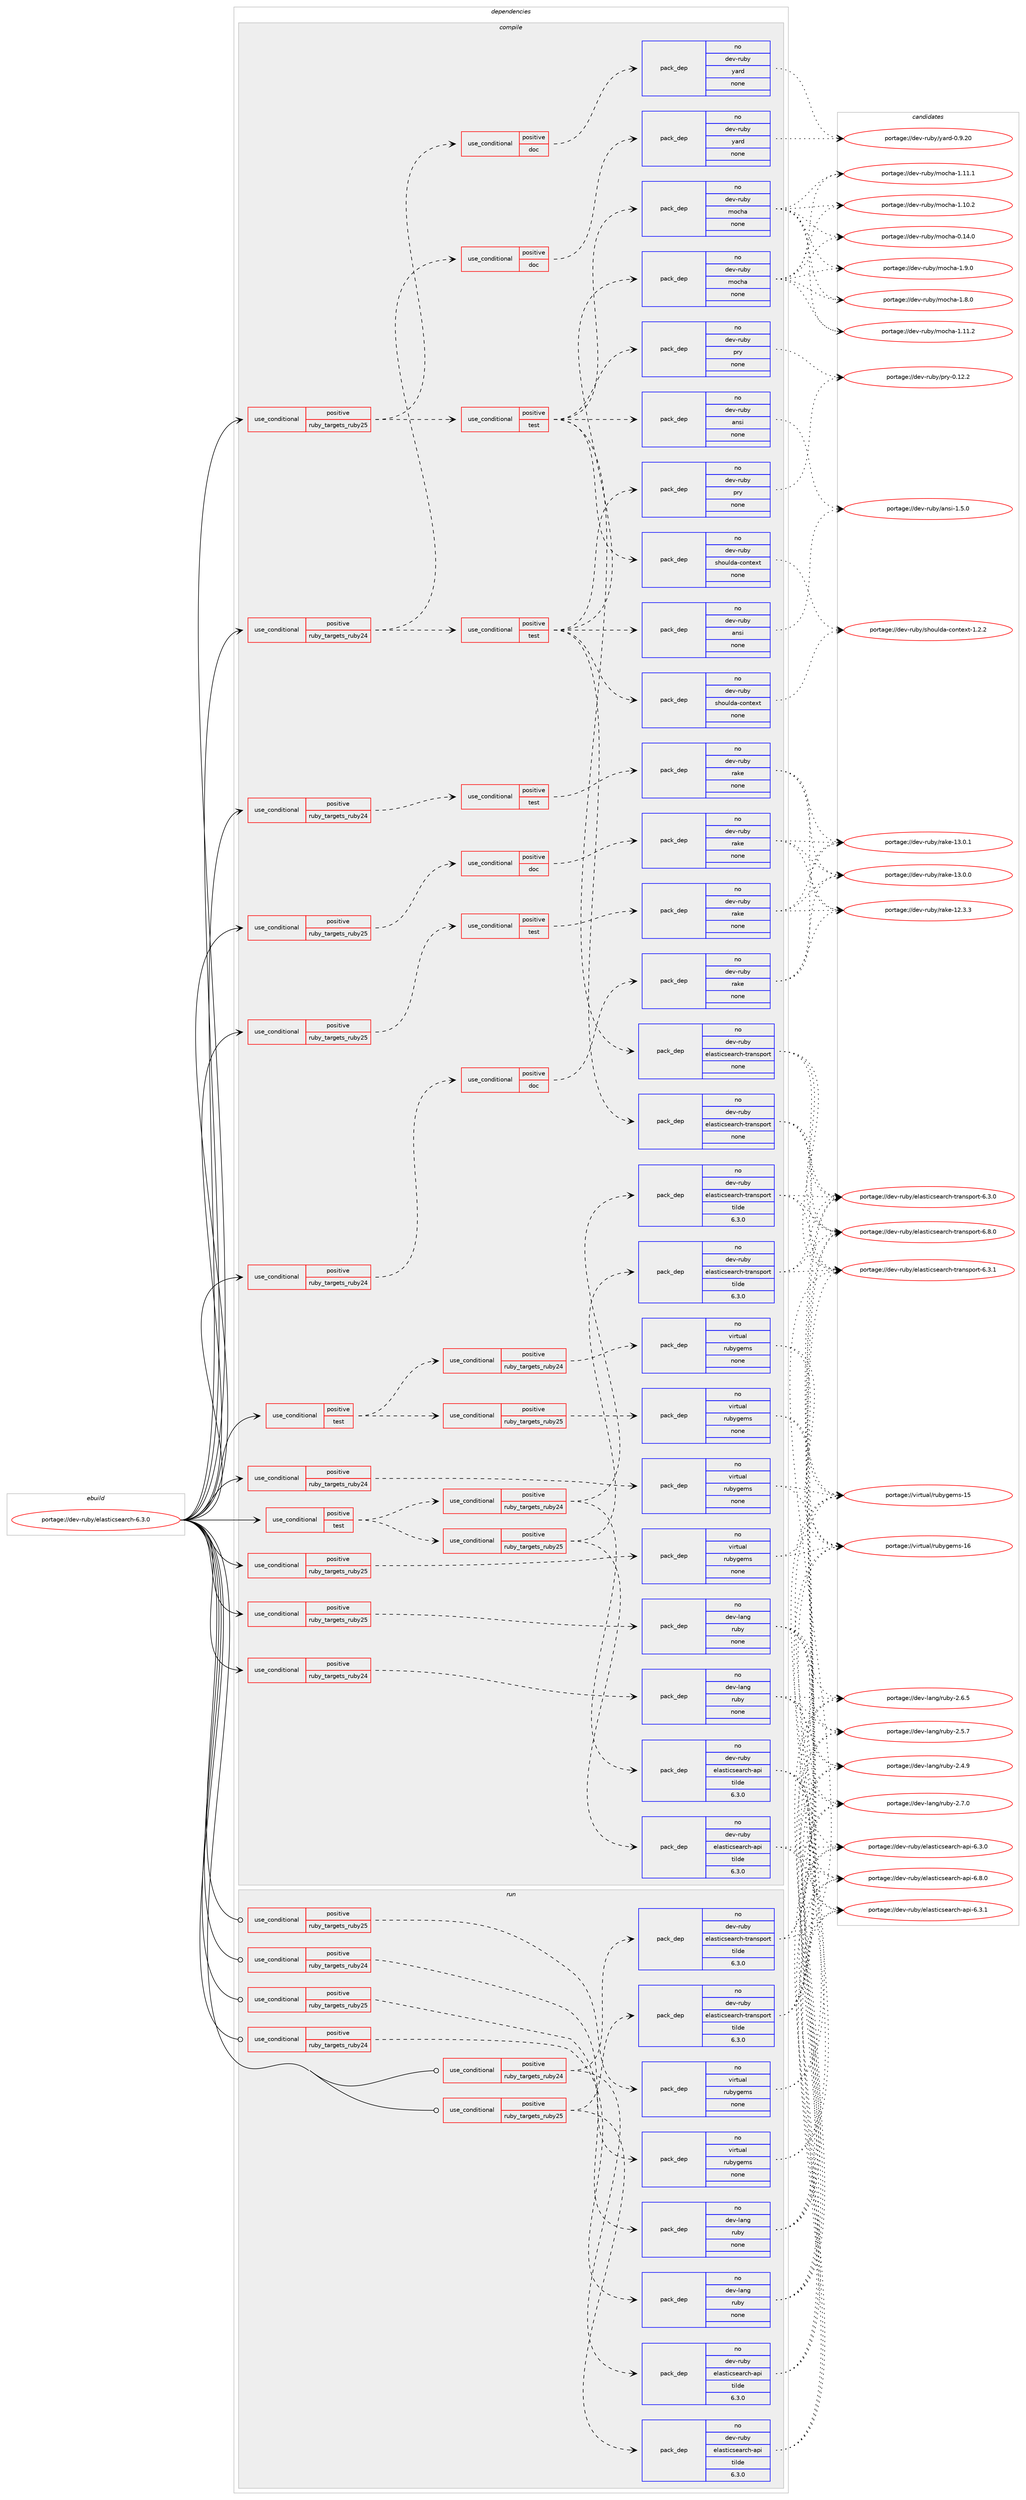 digraph prolog {

# *************
# Graph options
# *************

newrank=true;
concentrate=true;
compound=true;
graph [rankdir=LR,fontname=Helvetica,fontsize=10,ranksep=1.5];#, ranksep=2.5, nodesep=0.2];
edge  [arrowhead=vee];
node  [fontname=Helvetica,fontsize=10];

# **********
# The ebuild
# **********

subgraph cluster_leftcol {
color=gray;
rank=same;
label=<<i>ebuild</i>>;
id [label="portage://dev-ruby/elasticsearch-6.3.0", color=red, width=4, href="../dev-ruby/elasticsearch-6.3.0.svg"];
}

# ****************
# The dependencies
# ****************

subgraph cluster_midcol {
color=gray;
label=<<i>dependencies</i>>;
subgraph cluster_compile {
fillcolor="#eeeeee";
style=filled;
label=<<i>compile</i>>;
subgraph cond88772 {
dependency359010 [label=<<TABLE BORDER="0" CELLBORDER="1" CELLSPACING="0" CELLPADDING="4"><TR><TD ROWSPAN="3" CELLPADDING="10">use_conditional</TD></TR><TR><TD>positive</TD></TR><TR><TD>ruby_targets_ruby24</TD></TR></TABLE>>, shape=none, color=red];
subgraph cond88773 {
dependency359011 [label=<<TABLE BORDER="0" CELLBORDER="1" CELLSPACING="0" CELLPADDING="4"><TR><TD ROWSPAN="3" CELLPADDING="10">use_conditional</TD></TR><TR><TD>positive</TD></TR><TR><TD>doc</TD></TR></TABLE>>, shape=none, color=red];
subgraph pack265424 {
dependency359012 [label=<<TABLE BORDER="0" CELLBORDER="1" CELLSPACING="0" CELLPADDING="4" WIDTH="220"><TR><TD ROWSPAN="6" CELLPADDING="30">pack_dep</TD></TR><TR><TD WIDTH="110">no</TD></TR><TR><TD>dev-ruby</TD></TR><TR><TD>rake</TD></TR><TR><TD>none</TD></TR><TR><TD></TD></TR></TABLE>>, shape=none, color=blue];
}
dependency359011:e -> dependency359012:w [weight=20,style="dashed",arrowhead="vee"];
}
dependency359010:e -> dependency359011:w [weight=20,style="dashed",arrowhead="vee"];
}
id:e -> dependency359010:w [weight=20,style="solid",arrowhead="vee"];
subgraph cond88774 {
dependency359013 [label=<<TABLE BORDER="0" CELLBORDER="1" CELLSPACING="0" CELLPADDING="4"><TR><TD ROWSPAN="3" CELLPADDING="10">use_conditional</TD></TR><TR><TD>positive</TD></TR><TR><TD>ruby_targets_ruby24</TD></TR></TABLE>>, shape=none, color=red];
subgraph cond88775 {
dependency359014 [label=<<TABLE BORDER="0" CELLBORDER="1" CELLSPACING="0" CELLPADDING="4"><TR><TD ROWSPAN="3" CELLPADDING="10">use_conditional</TD></TR><TR><TD>positive</TD></TR><TR><TD>doc</TD></TR></TABLE>>, shape=none, color=red];
subgraph pack265425 {
dependency359015 [label=<<TABLE BORDER="0" CELLBORDER="1" CELLSPACING="0" CELLPADDING="4" WIDTH="220"><TR><TD ROWSPAN="6" CELLPADDING="30">pack_dep</TD></TR><TR><TD WIDTH="110">no</TD></TR><TR><TD>dev-ruby</TD></TR><TR><TD>yard</TD></TR><TR><TD>none</TD></TR><TR><TD></TD></TR></TABLE>>, shape=none, color=blue];
}
dependency359014:e -> dependency359015:w [weight=20,style="dashed",arrowhead="vee"];
}
dependency359013:e -> dependency359014:w [weight=20,style="dashed",arrowhead="vee"];
subgraph cond88776 {
dependency359016 [label=<<TABLE BORDER="0" CELLBORDER="1" CELLSPACING="0" CELLPADDING="4"><TR><TD ROWSPAN="3" CELLPADDING="10">use_conditional</TD></TR><TR><TD>positive</TD></TR><TR><TD>test</TD></TR></TABLE>>, shape=none, color=red];
subgraph pack265426 {
dependency359017 [label=<<TABLE BORDER="0" CELLBORDER="1" CELLSPACING="0" CELLPADDING="4" WIDTH="220"><TR><TD ROWSPAN="6" CELLPADDING="30">pack_dep</TD></TR><TR><TD WIDTH="110">no</TD></TR><TR><TD>dev-ruby</TD></TR><TR><TD>ansi</TD></TR><TR><TD>none</TD></TR><TR><TD></TD></TR></TABLE>>, shape=none, color=blue];
}
dependency359016:e -> dependency359017:w [weight=20,style="dashed",arrowhead="vee"];
subgraph pack265427 {
dependency359018 [label=<<TABLE BORDER="0" CELLBORDER="1" CELLSPACING="0" CELLPADDING="4" WIDTH="220"><TR><TD ROWSPAN="6" CELLPADDING="30">pack_dep</TD></TR><TR><TD WIDTH="110">no</TD></TR><TR><TD>dev-ruby</TD></TR><TR><TD>elasticsearch-transport</TD></TR><TR><TD>none</TD></TR><TR><TD></TD></TR></TABLE>>, shape=none, color=blue];
}
dependency359016:e -> dependency359018:w [weight=20,style="dashed",arrowhead="vee"];
subgraph pack265428 {
dependency359019 [label=<<TABLE BORDER="0" CELLBORDER="1" CELLSPACING="0" CELLPADDING="4" WIDTH="220"><TR><TD ROWSPAN="6" CELLPADDING="30">pack_dep</TD></TR><TR><TD WIDTH="110">no</TD></TR><TR><TD>dev-ruby</TD></TR><TR><TD>mocha</TD></TR><TR><TD>none</TD></TR><TR><TD></TD></TR></TABLE>>, shape=none, color=blue];
}
dependency359016:e -> dependency359019:w [weight=20,style="dashed",arrowhead="vee"];
subgraph pack265429 {
dependency359020 [label=<<TABLE BORDER="0" CELLBORDER="1" CELLSPACING="0" CELLPADDING="4" WIDTH="220"><TR><TD ROWSPAN="6" CELLPADDING="30">pack_dep</TD></TR><TR><TD WIDTH="110">no</TD></TR><TR><TD>dev-ruby</TD></TR><TR><TD>pry</TD></TR><TR><TD>none</TD></TR><TR><TD></TD></TR></TABLE>>, shape=none, color=blue];
}
dependency359016:e -> dependency359020:w [weight=20,style="dashed",arrowhead="vee"];
subgraph pack265430 {
dependency359021 [label=<<TABLE BORDER="0" CELLBORDER="1" CELLSPACING="0" CELLPADDING="4" WIDTH="220"><TR><TD ROWSPAN="6" CELLPADDING="30">pack_dep</TD></TR><TR><TD WIDTH="110">no</TD></TR><TR><TD>dev-ruby</TD></TR><TR><TD>shoulda-context</TD></TR><TR><TD>none</TD></TR><TR><TD></TD></TR></TABLE>>, shape=none, color=blue];
}
dependency359016:e -> dependency359021:w [weight=20,style="dashed",arrowhead="vee"];
}
dependency359013:e -> dependency359016:w [weight=20,style="dashed",arrowhead="vee"];
}
id:e -> dependency359013:w [weight=20,style="solid",arrowhead="vee"];
subgraph cond88777 {
dependency359022 [label=<<TABLE BORDER="0" CELLBORDER="1" CELLSPACING="0" CELLPADDING="4"><TR><TD ROWSPAN="3" CELLPADDING="10">use_conditional</TD></TR><TR><TD>positive</TD></TR><TR><TD>ruby_targets_ruby24</TD></TR></TABLE>>, shape=none, color=red];
subgraph cond88778 {
dependency359023 [label=<<TABLE BORDER="0" CELLBORDER="1" CELLSPACING="0" CELLPADDING="4"><TR><TD ROWSPAN="3" CELLPADDING="10">use_conditional</TD></TR><TR><TD>positive</TD></TR><TR><TD>test</TD></TR></TABLE>>, shape=none, color=red];
subgraph pack265431 {
dependency359024 [label=<<TABLE BORDER="0" CELLBORDER="1" CELLSPACING="0" CELLPADDING="4" WIDTH="220"><TR><TD ROWSPAN="6" CELLPADDING="30">pack_dep</TD></TR><TR><TD WIDTH="110">no</TD></TR><TR><TD>dev-ruby</TD></TR><TR><TD>rake</TD></TR><TR><TD>none</TD></TR><TR><TD></TD></TR></TABLE>>, shape=none, color=blue];
}
dependency359023:e -> dependency359024:w [weight=20,style="dashed",arrowhead="vee"];
}
dependency359022:e -> dependency359023:w [weight=20,style="dashed",arrowhead="vee"];
}
id:e -> dependency359022:w [weight=20,style="solid",arrowhead="vee"];
subgraph cond88779 {
dependency359025 [label=<<TABLE BORDER="0" CELLBORDER="1" CELLSPACING="0" CELLPADDING="4"><TR><TD ROWSPAN="3" CELLPADDING="10">use_conditional</TD></TR><TR><TD>positive</TD></TR><TR><TD>ruby_targets_ruby24</TD></TR></TABLE>>, shape=none, color=red];
subgraph pack265432 {
dependency359026 [label=<<TABLE BORDER="0" CELLBORDER="1" CELLSPACING="0" CELLPADDING="4" WIDTH="220"><TR><TD ROWSPAN="6" CELLPADDING="30">pack_dep</TD></TR><TR><TD WIDTH="110">no</TD></TR><TR><TD>dev-lang</TD></TR><TR><TD>ruby</TD></TR><TR><TD>none</TD></TR><TR><TD></TD></TR></TABLE>>, shape=none, color=blue];
}
dependency359025:e -> dependency359026:w [weight=20,style="dashed",arrowhead="vee"];
}
id:e -> dependency359025:w [weight=20,style="solid",arrowhead="vee"];
subgraph cond88780 {
dependency359027 [label=<<TABLE BORDER="0" CELLBORDER="1" CELLSPACING="0" CELLPADDING="4"><TR><TD ROWSPAN="3" CELLPADDING="10">use_conditional</TD></TR><TR><TD>positive</TD></TR><TR><TD>ruby_targets_ruby24</TD></TR></TABLE>>, shape=none, color=red];
subgraph pack265433 {
dependency359028 [label=<<TABLE BORDER="0" CELLBORDER="1" CELLSPACING="0" CELLPADDING="4" WIDTH="220"><TR><TD ROWSPAN="6" CELLPADDING="30">pack_dep</TD></TR><TR><TD WIDTH="110">no</TD></TR><TR><TD>virtual</TD></TR><TR><TD>rubygems</TD></TR><TR><TD>none</TD></TR><TR><TD></TD></TR></TABLE>>, shape=none, color=blue];
}
dependency359027:e -> dependency359028:w [weight=20,style="dashed",arrowhead="vee"];
}
id:e -> dependency359027:w [weight=20,style="solid",arrowhead="vee"];
subgraph cond88781 {
dependency359029 [label=<<TABLE BORDER="0" CELLBORDER="1" CELLSPACING="0" CELLPADDING="4"><TR><TD ROWSPAN="3" CELLPADDING="10">use_conditional</TD></TR><TR><TD>positive</TD></TR><TR><TD>ruby_targets_ruby25</TD></TR></TABLE>>, shape=none, color=red];
subgraph cond88782 {
dependency359030 [label=<<TABLE BORDER="0" CELLBORDER="1" CELLSPACING="0" CELLPADDING="4"><TR><TD ROWSPAN="3" CELLPADDING="10">use_conditional</TD></TR><TR><TD>positive</TD></TR><TR><TD>doc</TD></TR></TABLE>>, shape=none, color=red];
subgraph pack265434 {
dependency359031 [label=<<TABLE BORDER="0" CELLBORDER="1" CELLSPACING="0" CELLPADDING="4" WIDTH="220"><TR><TD ROWSPAN="6" CELLPADDING="30">pack_dep</TD></TR><TR><TD WIDTH="110">no</TD></TR><TR><TD>dev-ruby</TD></TR><TR><TD>rake</TD></TR><TR><TD>none</TD></TR><TR><TD></TD></TR></TABLE>>, shape=none, color=blue];
}
dependency359030:e -> dependency359031:w [weight=20,style="dashed",arrowhead="vee"];
}
dependency359029:e -> dependency359030:w [weight=20,style="dashed",arrowhead="vee"];
}
id:e -> dependency359029:w [weight=20,style="solid",arrowhead="vee"];
subgraph cond88783 {
dependency359032 [label=<<TABLE BORDER="0" CELLBORDER="1" CELLSPACING="0" CELLPADDING="4"><TR><TD ROWSPAN="3" CELLPADDING="10">use_conditional</TD></TR><TR><TD>positive</TD></TR><TR><TD>ruby_targets_ruby25</TD></TR></TABLE>>, shape=none, color=red];
subgraph cond88784 {
dependency359033 [label=<<TABLE BORDER="0" CELLBORDER="1" CELLSPACING="0" CELLPADDING="4"><TR><TD ROWSPAN="3" CELLPADDING="10">use_conditional</TD></TR><TR><TD>positive</TD></TR><TR><TD>doc</TD></TR></TABLE>>, shape=none, color=red];
subgraph pack265435 {
dependency359034 [label=<<TABLE BORDER="0" CELLBORDER="1" CELLSPACING="0" CELLPADDING="4" WIDTH="220"><TR><TD ROWSPAN="6" CELLPADDING="30">pack_dep</TD></TR><TR><TD WIDTH="110">no</TD></TR><TR><TD>dev-ruby</TD></TR><TR><TD>yard</TD></TR><TR><TD>none</TD></TR><TR><TD></TD></TR></TABLE>>, shape=none, color=blue];
}
dependency359033:e -> dependency359034:w [weight=20,style="dashed",arrowhead="vee"];
}
dependency359032:e -> dependency359033:w [weight=20,style="dashed",arrowhead="vee"];
subgraph cond88785 {
dependency359035 [label=<<TABLE BORDER="0" CELLBORDER="1" CELLSPACING="0" CELLPADDING="4"><TR><TD ROWSPAN="3" CELLPADDING="10">use_conditional</TD></TR><TR><TD>positive</TD></TR><TR><TD>test</TD></TR></TABLE>>, shape=none, color=red];
subgraph pack265436 {
dependency359036 [label=<<TABLE BORDER="0" CELLBORDER="1" CELLSPACING="0" CELLPADDING="4" WIDTH="220"><TR><TD ROWSPAN="6" CELLPADDING="30">pack_dep</TD></TR><TR><TD WIDTH="110">no</TD></TR><TR><TD>dev-ruby</TD></TR><TR><TD>ansi</TD></TR><TR><TD>none</TD></TR><TR><TD></TD></TR></TABLE>>, shape=none, color=blue];
}
dependency359035:e -> dependency359036:w [weight=20,style="dashed",arrowhead="vee"];
subgraph pack265437 {
dependency359037 [label=<<TABLE BORDER="0" CELLBORDER="1" CELLSPACING="0" CELLPADDING="4" WIDTH="220"><TR><TD ROWSPAN="6" CELLPADDING="30">pack_dep</TD></TR><TR><TD WIDTH="110">no</TD></TR><TR><TD>dev-ruby</TD></TR><TR><TD>elasticsearch-transport</TD></TR><TR><TD>none</TD></TR><TR><TD></TD></TR></TABLE>>, shape=none, color=blue];
}
dependency359035:e -> dependency359037:w [weight=20,style="dashed",arrowhead="vee"];
subgraph pack265438 {
dependency359038 [label=<<TABLE BORDER="0" CELLBORDER="1" CELLSPACING="0" CELLPADDING="4" WIDTH="220"><TR><TD ROWSPAN="6" CELLPADDING="30">pack_dep</TD></TR><TR><TD WIDTH="110">no</TD></TR><TR><TD>dev-ruby</TD></TR><TR><TD>mocha</TD></TR><TR><TD>none</TD></TR><TR><TD></TD></TR></TABLE>>, shape=none, color=blue];
}
dependency359035:e -> dependency359038:w [weight=20,style="dashed",arrowhead="vee"];
subgraph pack265439 {
dependency359039 [label=<<TABLE BORDER="0" CELLBORDER="1" CELLSPACING="0" CELLPADDING="4" WIDTH="220"><TR><TD ROWSPAN="6" CELLPADDING="30">pack_dep</TD></TR><TR><TD WIDTH="110">no</TD></TR><TR><TD>dev-ruby</TD></TR><TR><TD>pry</TD></TR><TR><TD>none</TD></TR><TR><TD></TD></TR></TABLE>>, shape=none, color=blue];
}
dependency359035:e -> dependency359039:w [weight=20,style="dashed",arrowhead="vee"];
subgraph pack265440 {
dependency359040 [label=<<TABLE BORDER="0" CELLBORDER="1" CELLSPACING="0" CELLPADDING="4" WIDTH="220"><TR><TD ROWSPAN="6" CELLPADDING="30">pack_dep</TD></TR><TR><TD WIDTH="110">no</TD></TR><TR><TD>dev-ruby</TD></TR><TR><TD>shoulda-context</TD></TR><TR><TD>none</TD></TR><TR><TD></TD></TR></TABLE>>, shape=none, color=blue];
}
dependency359035:e -> dependency359040:w [weight=20,style="dashed",arrowhead="vee"];
}
dependency359032:e -> dependency359035:w [weight=20,style="dashed",arrowhead="vee"];
}
id:e -> dependency359032:w [weight=20,style="solid",arrowhead="vee"];
subgraph cond88786 {
dependency359041 [label=<<TABLE BORDER="0" CELLBORDER="1" CELLSPACING="0" CELLPADDING="4"><TR><TD ROWSPAN="3" CELLPADDING="10">use_conditional</TD></TR><TR><TD>positive</TD></TR><TR><TD>ruby_targets_ruby25</TD></TR></TABLE>>, shape=none, color=red];
subgraph cond88787 {
dependency359042 [label=<<TABLE BORDER="0" CELLBORDER="1" CELLSPACING="0" CELLPADDING="4"><TR><TD ROWSPAN="3" CELLPADDING="10">use_conditional</TD></TR><TR><TD>positive</TD></TR><TR><TD>test</TD></TR></TABLE>>, shape=none, color=red];
subgraph pack265441 {
dependency359043 [label=<<TABLE BORDER="0" CELLBORDER="1" CELLSPACING="0" CELLPADDING="4" WIDTH="220"><TR><TD ROWSPAN="6" CELLPADDING="30">pack_dep</TD></TR><TR><TD WIDTH="110">no</TD></TR><TR><TD>dev-ruby</TD></TR><TR><TD>rake</TD></TR><TR><TD>none</TD></TR><TR><TD></TD></TR></TABLE>>, shape=none, color=blue];
}
dependency359042:e -> dependency359043:w [weight=20,style="dashed",arrowhead="vee"];
}
dependency359041:e -> dependency359042:w [weight=20,style="dashed",arrowhead="vee"];
}
id:e -> dependency359041:w [weight=20,style="solid",arrowhead="vee"];
subgraph cond88788 {
dependency359044 [label=<<TABLE BORDER="0" CELLBORDER="1" CELLSPACING="0" CELLPADDING="4"><TR><TD ROWSPAN="3" CELLPADDING="10">use_conditional</TD></TR><TR><TD>positive</TD></TR><TR><TD>ruby_targets_ruby25</TD></TR></TABLE>>, shape=none, color=red];
subgraph pack265442 {
dependency359045 [label=<<TABLE BORDER="0" CELLBORDER="1" CELLSPACING="0" CELLPADDING="4" WIDTH="220"><TR><TD ROWSPAN="6" CELLPADDING="30">pack_dep</TD></TR><TR><TD WIDTH="110">no</TD></TR><TR><TD>dev-lang</TD></TR><TR><TD>ruby</TD></TR><TR><TD>none</TD></TR><TR><TD></TD></TR></TABLE>>, shape=none, color=blue];
}
dependency359044:e -> dependency359045:w [weight=20,style="dashed",arrowhead="vee"];
}
id:e -> dependency359044:w [weight=20,style="solid",arrowhead="vee"];
subgraph cond88789 {
dependency359046 [label=<<TABLE BORDER="0" CELLBORDER="1" CELLSPACING="0" CELLPADDING="4"><TR><TD ROWSPAN="3" CELLPADDING="10">use_conditional</TD></TR><TR><TD>positive</TD></TR><TR><TD>ruby_targets_ruby25</TD></TR></TABLE>>, shape=none, color=red];
subgraph pack265443 {
dependency359047 [label=<<TABLE BORDER="0" CELLBORDER="1" CELLSPACING="0" CELLPADDING="4" WIDTH="220"><TR><TD ROWSPAN="6" CELLPADDING="30">pack_dep</TD></TR><TR><TD WIDTH="110">no</TD></TR><TR><TD>virtual</TD></TR><TR><TD>rubygems</TD></TR><TR><TD>none</TD></TR><TR><TD></TD></TR></TABLE>>, shape=none, color=blue];
}
dependency359046:e -> dependency359047:w [weight=20,style="dashed",arrowhead="vee"];
}
id:e -> dependency359046:w [weight=20,style="solid",arrowhead="vee"];
subgraph cond88790 {
dependency359048 [label=<<TABLE BORDER="0" CELLBORDER="1" CELLSPACING="0" CELLPADDING="4"><TR><TD ROWSPAN="3" CELLPADDING="10">use_conditional</TD></TR><TR><TD>positive</TD></TR><TR><TD>test</TD></TR></TABLE>>, shape=none, color=red];
subgraph cond88791 {
dependency359049 [label=<<TABLE BORDER="0" CELLBORDER="1" CELLSPACING="0" CELLPADDING="4"><TR><TD ROWSPAN="3" CELLPADDING="10">use_conditional</TD></TR><TR><TD>positive</TD></TR><TR><TD>ruby_targets_ruby24</TD></TR></TABLE>>, shape=none, color=red];
subgraph pack265444 {
dependency359050 [label=<<TABLE BORDER="0" CELLBORDER="1" CELLSPACING="0" CELLPADDING="4" WIDTH="220"><TR><TD ROWSPAN="6" CELLPADDING="30">pack_dep</TD></TR><TR><TD WIDTH="110">no</TD></TR><TR><TD>dev-ruby</TD></TR><TR><TD>elasticsearch-api</TD></TR><TR><TD>tilde</TD></TR><TR><TD>6.3.0</TD></TR></TABLE>>, shape=none, color=blue];
}
dependency359049:e -> dependency359050:w [weight=20,style="dashed",arrowhead="vee"];
subgraph pack265445 {
dependency359051 [label=<<TABLE BORDER="0" CELLBORDER="1" CELLSPACING="0" CELLPADDING="4" WIDTH="220"><TR><TD ROWSPAN="6" CELLPADDING="30">pack_dep</TD></TR><TR><TD WIDTH="110">no</TD></TR><TR><TD>dev-ruby</TD></TR><TR><TD>elasticsearch-transport</TD></TR><TR><TD>tilde</TD></TR><TR><TD>6.3.0</TD></TR></TABLE>>, shape=none, color=blue];
}
dependency359049:e -> dependency359051:w [weight=20,style="dashed",arrowhead="vee"];
}
dependency359048:e -> dependency359049:w [weight=20,style="dashed",arrowhead="vee"];
subgraph cond88792 {
dependency359052 [label=<<TABLE BORDER="0" CELLBORDER="1" CELLSPACING="0" CELLPADDING="4"><TR><TD ROWSPAN="3" CELLPADDING="10">use_conditional</TD></TR><TR><TD>positive</TD></TR><TR><TD>ruby_targets_ruby25</TD></TR></TABLE>>, shape=none, color=red];
subgraph pack265446 {
dependency359053 [label=<<TABLE BORDER="0" CELLBORDER="1" CELLSPACING="0" CELLPADDING="4" WIDTH="220"><TR><TD ROWSPAN="6" CELLPADDING="30">pack_dep</TD></TR><TR><TD WIDTH="110">no</TD></TR><TR><TD>dev-ruby</TD></TR><TR><TD>elasticsearch-api</TD></TR><TR><TD>tilde</TD></TR><TR><TD>6.3.0</TD></TR></TABLE>>, shape=none, color=blue];
}
dependency359052:e -> dependency359053:w [weight=20,style="dashed",arrowhead="vee"];
subgraph pack265447 {
dependency359054 [label=<<TABLE BORDER="0" CELLBORDER="1" CELLSPACING="0" CELLPADDING="4" WIDTH="220"><TR><TD ROWSPAN="6" CELLPADDING="30">pack_dep</TD></TR><TR><TD WIDTH="110">no</TD></TR><TR><TD>dev-ruby</TD></TR><TR><TD>elasticsearch-transport</TD></TR><TR><TD>tilde</TD></TR><TR><TD>6.3.0</TD></TR></TABLE>>, shape=none, color=blue];
}
dependency359052:e -> dependency359054:w [weight=20,style="dashed",arrowhead="vee"];
}
dependency359048:e -> dependency359052:w [weight=20,style="dashed",arrowhead="vee"];
}
id:e -> dependency359048:w [weight=20,style="solid",arrowhead="vee"];
subgraph cond88793 {
dependency359055 [label=<<TABLE BORDER="0" CELLBORDER="1" CELLSPACING="0" CELLPADDING="4"><TR><TD ROWSPAN="3" CELLPADDING="10">use_conditional</TD></TR><TR><TD>positive</TD></TR><TR><TD>test</TD></TR></TABLE>>, shape=none, color=red];
subgraph cond88794 {
dependency359056 [label=<<TABLE BORDER="0" CELLBORDER="1" CELLSPACING="0" CELLPADDING="4"><TR><TD ROWSPAN="3" CELLPADDING="10">use_conditional</TD></TR><TR><TD>positive</TD></TR><TR><TD>ruby_targets_ruby24</TD></TR></TABLE>>, shape=none, color=red];
subgraph pack265448 {
dependency359057 [label=<<TABLE BORDER="0" CELLBORDER="1" CELLSPACING="0" CELLPADDING="4" WIDTH="220"><TR><TD ROWSPAN="6" CELLPADDING="30">pack_dep</TD></TR><TR><TD WIDTH="110">no</TD></TR><TR><TD>virtual</TD></TR><TR><TD>rubygems</TD></TR><TR><TD>none</TD></TR><TR><TD></TD></TR></TABLE>>, shape=none, color=blue];
}
dependency359056:e -> dependency359057:w [weight=20,style="dashed",arrowhead="vee"];
}
dependency359055:e -> dependency359056:w [weight=20,style="dashed",arrowhead="vee"];
subgraph cond88795 {
dependency359058 [label=<<TABLE BORDER="0" CELLBORDER="1" CELLSPACING="0" CELLPADDING="4"><TR><TD ROWSPAN="3" CELLPADDING="10">use_conditional</TD></TR><TR><TD>positive</TD></TR><TR><TD>ruby_targets_ruby25</TD></TR></TABLE>>, shape=none, color=red];
subgraph pack265449 {
dependency359059 [label=<<TABLE BORDER="0" CELLBORDER="1" CELLSPACING="0" CELLPADDING="4" WIDTH="220"><TR><TD ROWSPAN="6" CELLPADDING="30">pack_dep</TD></TR><TR><TD WIDTH="110">no</TD></TR><TR><TD>virtual</TD></TR><TR><TD>rubygems</TD></TR><TR><TD>none</TD></TR><TR><TD></TD></TR></TABLE>>, shape=none, color=blue];
}
dependency359058:e -> dependency359059:w [weight=20,style="dashed",arrowhead="vee"];
}
dependency359055:e -> dependency359058:w [weight=20,style="dashed",arrowhead="vee"];
}
id:e -> dependency359055:w [weight=20,style="solid",arrowhead="vee"];
}
subgraph cluster_compileandrun {
fillcolor="#eeeeee";
style=filled;
label=<<i>compile and run</i>>;
}
subgraph cluster_run {
fillcolor="#eeeeee";
style=filled;
label=<<i>run</i>>;
subgraph cond88796 {
dependency359060 [label=<<TABLE BORDER="0" CELLBORDER="1" CELLSPACING="0" CELLPADDING="4"><TR><TD ROWSPAN="3" CELLPADDING="10">use_conditional</TD></TR><TR><TD>positive</TD></TR><TR><TD>ruby_targets_ruby24</TD></TR></TABLE>>, shape=none, color=red];
subgraph pack265450 {
dependency359061 [label=<<TABLE BORDER="0" CELLBORDER="1" CELLSPACING="0" CELLPADDING="4" WIDTH="220"><TR><TD ROWSPAN="6" CELLPADDING="30">pack_dep</TD></TR><TR><TD WIDTH="110">no</TD></TR><TR><TD>dev-lang</TD></TR><TR><TD>ruby</TD></TR><TR><TD>none</TD></TR><TR><TD></TD></TR></TABLE>>, shape=none, color=blue];
}
dependency359060:e -> dependency359061:w [weight=20,style="dashed",arrowhead="vee"];
}
id:e -> dependency359060:w [weight=20,style="solid",arrowhead="odot"];
subgraph cond88797 {
dependency359062 [label=<<TABLE BORDER="0" CELLBORDER="1" CELLSPACING="0" CELLPADDING="4"><TR><TD ROWSPAN="3" CELLPADDING="10">use_conditional</TD></TR><TR><TD>positive</TD></TR><TR><TD>ruby_targets_ruby24</TD></TR></TABLE>>, shape=none, color=red];
subgraph pack265451 {
dependency359063 [label=<<TABLE BORDER="0" CELLBORDER="1" CELLSPACING="0" CELLPADDING="4" WIDTH="220"><TR><TD ROWSPAN="6" CELLPADDING="30">pack_dep</TD></TR><TR><TD WIDTH="110">no</TD></TR><TR><TD>dev-ruby</TD></TR><TR><TD>elasticsearch-api</TD></TR><TR><TD>tilde</TD></TR><TR><TD>6.3.0</TD></TR></TABLE>>, shape=none, color=blue];
}
dependency359062:e -> dependency359063:w [weight=20,style="dashed",arrowhead="vee"];
subgraph pack265452 {
dependency359064 [label=<<TABLE BORDER="0" CELLBORDER="1" CELLSPACING="0" CELLPADDING="4" WIDTH="220"><TR><TD ROWSPAN="6" CELLPADDING="30">pack_dep</TD></TR><TR><TD WIDTH="110">no</TD></TR><TR><TD>dev-ruby</TD></TR><TR><TD>elasticsearch-transport</TD></TR><TR><TD>tilde</TD></TR><TR><TD>6.3.0</TD></TR></TABLE>>, shape=none, color=blue];
}
dependency359062:e -> dependency359064:w [weight=20,style="dashed",arrowhead="vee"];
}
id:e -> dependency359062:w [weight=20,style="solid",arrowhead="odot"];
subgraph cond88798 {
dependency359065 [label=<<TABLE BORDER="0" CELLBORDER="1" CELLSPACING="0" CELLPADDING="4"><TR><TD ROWSPAN="3" CELLPADDING="10">use_conditional</TD></TR><TR><TD>positive</TD></TR><TR><TD>ruby_targets_ruby24</TD></TR></TABLE>>, shape=none, color=red];
subgraph pack265453 {
dependency359066 [label=<<TABLE BORDER="0" CELLBORDER="1" CELLSPACING="0" CELLPADDING="4" WIDTH="220"><TR><TD ROWSPAN="6" CELLPADDING="30">pack_dep</TD></TR><TR><TD WIDTH="110">no</TD></TR><TR><TD>virtual</TD></TR><TR><TD>rubygems</TD></TR><TR><TD>none</TD></TR><TR><TD></TD></TR></TABLE>>, shape=none, color=blue];
}
dependency359065:e -> dependency359066:w [weight=20,style="dashed",arrowhead="vee"];
}
id:e -> dependency359065:w [weight=20,style="solid",arrowhead="odot"];
subgraph cond88799 {
dependency359067 [label=<<TABLE BORDER="0" CELLBORDER="1" CELLSPACING="0" CELLPADDING="4"><TR><TD ROWSPAN="3" CELLPADDING="10">use_conditional</TD></TR><TR><TD>positive</TD></TR><TR><TD>ruby_targets_ruby25</TD></TR></TABLE>>, shape=none, color=red];
subgraph pack265454 {
dependency359068 [label=<<TABLE BORDER="0" CELLBORDER="1" CELLSPACING="0" CELLPADDING="4" WIDTH="220"><TR><TD ROWSPAN="6" CELLPADDING="30">pack_dep</TD></TR><TR><TD WIDTH="110">no</TD></TR><TR><TD>dev-lang</TD></TR><TR><TD>ruby</TD></TR><TR><TD>none</TD></TR><TR><TD></TD></TR></TABLE>>, shape=none, color=blue];
}
dependency359067:e -> dependency359068:w [weight=20,style="dashed",arrowhead="vee"];
}
id:e -> dependency359067:w [weight=20,style="solid",arrowhead="odot"];
subgraph cond88800 {
dependency359069 [label=<<TABLE BORDER="0" CELLBORDER="1" CELLSPACING="0" CELLPADDING="4"><TR><TD ROWSPAN="3" CELLPADDING="10">use_conditional</TD></TR><TR><TD>positive</TD></TR><TR><TD>ruby_targets_ruby25</TD></TR></TABLE>>, shape=none, color=red];
subgraph pack265455 {
dependency359070 [label=<<TABLE BORDER="0" CELLBORDER="1" CELLSPACING="0" CELLPADDING="4" WIDTH="220"><TR><TD ROWSPAN="6" CELLPADDING="30">pack_dep</TD></TR><TR><TD WIDTH="110">no</TD></TR><TR><TD>dev-ruby</TD></TR><TR><TD>elasticsearch-api</TD></TR><TR><TD>tilde</TD></TR><TR><TD>6.3.0</TD></TR></TABLE>>, shape=none, color=blue];
}
dependency359069:e -> dependency359070:w [weight=20,style="dashed",arrowhead="vee"];
subgraph pack265456 {
dependency359071 [label=<<TABLE BORDER="0" CELLBORDER="1" CELLSPACING="0" CELLPADDING="4" WIDTH="220"><TR><TD ROWSPAN="6" CELLPADDING="30">pack_dep</TD></TR><TR><TD WIDTH="110">no</TD></TR><TR><TD>dev-ruby</TD></TR><TR><TD>elasticsearch-transport</TD></TR><TR><TD>tilde</TD></TR><TR><TD>6.3.0</TD></TR></TABLE>>, shape=none, color=blue];
}
dependency359069:e -> dependency359071:w [weight=20,style="dashed",arrowhead="vee"];
}
id:e -> dependency359069:w [weight=20,style="solid",arrowhead="odot"];
subgraph cond88801 {
dependency359072 [label=<<TABLE BORDER="0" CELLBORDER="1" CELLSPACING="0" CELLPADDING="4"><TR><TD ROWSPAN="3" CELLPADDING="10">use_conditional</TD></TR><TR><TD>positive</TD></TR><TR><TD>ruby_targets_ruby25</TD></TR></TABLE>>, shape=none, color=red];
subgraph pack265457 {
dependency359073 [label=<<TABLE BORDER="0" CELLBORDER="1" CELLSPACING="0" CELLPADDING="4" WIDTH="220"><TR><TD ROWSPAN="6" CELLPADDING="30">pack_dep</TD></TR><TR><TD WIDTH="110">no</TD></TR><TR><TD>virtual</TD></TR><TR><TD>rubygems</TD></TR><TR><TD>none</TD></TR><TR><TD></TD></TR></TABLE>>, shape=none, color=blue];
}
dependency359072:e -> dependency359073:w [weight=20,style="dashed",arrowhead="vee"];
}
id:e -> dependency359072:w [weight=20,style="solid",arrowhead="odot"];
}
}

# **************
# The candidates
# **************

subgraph cluster_choices {
rank=same;
color=gray;
label=<<i>candidates</i>>;

subgraph choice265424 {
color=black;
nodesep=1;
choice1001011184511411798121471149710710145495146484649 [label="portage://dev-ruby/rake-13.0.1", color=red, width=4,href="../dev-ruby/rake-13.0.1.svg"];
choice1001011184511411798121471149710710145495146484648 [label="portage://dev-ruby/rake-13.0.0", color=red, width=4,href="../dev-ruby/rake-13.0.0.svg"];
choice1001011184511411798121471149710710145495046514651 [label="portage://dev-ruby/rake-12.3.3", color=red, width=4,href="../dev-ruby/rake-12.3.3.svg"];
dependency359012:e -> choice1001011184511411798121471149710710145495146484649:w [style=dotted,weight="100"];
dependency359012:e -> choice1001011184511411798121471149710710145495146484648:w [style=dotted,weight="100"];
dependency359012:e -> choice1001011184511411798121471149710710145495046514651:w [style=dotted,weight="100"];
}
subgraph choice265425 {
color=black;
nodesep=1;
choice1001011184511411798121471219711410045484657465048 [label="portage://dev-ruby/yard-0.9.20", color=red, width=4,href="../dev-ruby/yard-0.9.20.svg"];
dependency359015:e -> choice1001011184511411798121471219711410045484657465048:w [style=dotted,weight="100"];
}
subgraph choice265426 {
color=black;
nodesep=1;
choice10010111845114117981214797110115105454946534648 [label="portage://dev-ruby/ansi-1.5.0", color=red, width=4,href="../dev-ruby/ansi-1.5.0.svg"];
dependency359017:e -> choice10010111845114117981214797110115105454946534648:w [style=dotted,weight="100"];
}
subgraph choice265427 {
color=black;
nodesep=1;
choice100101118451141179812147101108971151161059911510197114991044511611497110115112111114116455446564648 [label="portage://dev-ruby/elasticsearch-transport-6.8.0", color=red, width=4,href="../dev-ruby/elasticsearch-transport-6.8.0.svg"];
choice100101118451141179812147101108971151161059911510197114991044511611497110115112111114116455446514649 [label="portage://dev-ruby/elasticsearch-transport-6.3.1", color=red, width=4,href="../dev-ruby/elasticsearch-transport-6.3.1.svg"];
choice100101118451141179812147101108971151161059911510197114991044511611497110115112111114116455446514648 [label="portage://dev-ruby/elasticsearch-transport-6.3.0", color=red, width=4,href="../dev-ruby/elasticsearch-transport-6.3.0.svg"];
dependency359018:e -> choice100101118451141179812147101108971151161059911510197114991044511611497110115112111114116455446564648:w [style=dotted,weight="100"];
dependency359018:e -> choice100101118451141179812147101108971151161059911510197114991044511611497110115112111114116455446514649:w [style=dotted,weight="100"];
dependency359018:e -> choice100101118451141179812147101108971151161059911510197114991044511611497110115112111114116455446514648:w [style=dotted,weight="100"];
}
subgraph choice265428 {
color=black;
nodesep=1;
choice1001011184511411798121471091119910497454946574648 [label="portage://dev-ruby/mocha-1.9.0", color=red, width=4,href="../dev-ruby/mocha-1.9.0.svg"];
choice1001011184511411798121471091119910497454946564648 [label="portage://dev-ruby/mocha-1.8.0", color=red, width=4,href="../dev-ruby/mocha-1.8.0.svg"];
choice100101118451141179812147109111991049745494649494650 [label="portage://dev-ruby/mocha-1.11.2", color=red, width=4,href="../dev-ruby/mocha-1.11.2.svg"];
choice100101118451141179812147109111991049745494649494649 [label="portage://dev-ruby/mocha-1.11.1", color=red, width=4,href="../dev-ruby/mocha-1.11.1.svg"];
choice100101118451141179812147109111991049745494649484650 [label="portage://dev-ruby/mocha-1.10.2", color=red, width=4,href="../dev-ruby/mocha-1.10.2.svg"];
choice100101118451141179812147109111991049745484649524648 [label="portage://dev-ruby/mocha-0.14.0", color=red, width=4,href="../dev-ruby/mocha-0.14.0.svg"];
dependency359019:e -> choice1001011184511411798121471091119910497454946574648:w [style=dotted,weight="100"];
dependency359019:e -> choice1001011184511411798121471091119910497454946564648:w [style=dotted,weight="100"];
dependency359019:e -> choice100101118451141179812147109111991049745494649494650:w [style=dotted,weight="100"];
dependency359019:e -> choice100101118451141179812147109111991049745494649494649:w [style=dotted,weight="100"];
dependency359019:e -> choice100101118451141179812147109111991049745494649484650:w [style=dotted,weight="100"];
dependency359019:e -> choice100101118451141179812147109111991049745484649524648:w [style=dotted,weight="100"];
}
subgraph choice265429 {
color=black;
nodesep=1;
choice10010111845114117981214711211412145484649504650 [label="portage://dev-ruby/pry-0.12.2", color=red, width=4,href="../dev-ruby/pry-0.12.2.svg"];
dependency359020:e -> choice10010111845114117981214711211412145484649504650:w [style=dotted,weight="100"];
}
subgraph choice265430 {
color=black;
nodesep=1;
choice100101118451141179812147115104111117108100974599111110116101120116454946504650 [label="portage://dev-ruby/shoulda-context-1.2.2", color=red, width=4,href="../dev-ruby/shoulda-context-1.2.2.svg"];
dependency359021:e -> choice100101118451141179812147115104111117108100974599111110116101120116454946504650:w [style=dotted,weight="100"];
}
subgraph choice265431 {
color=black;
nodesep=1;
choice1001011184511411798121471149710710145495146484649 [label="portage://dev-ruby/rake-13.0.1", color=red, width=4,href="../dev-ruby/rake-13.0.1.svg"];
choice1001011184511411798121471149710710145495146484648 [label="portage://dev-ruby/rake-13.0.0", color=red, width=4,href="../dev-ruby/rake-13.0.0.svg"];
choice1001011184511411798121471149710710145495046514651 [label="portage://dev-ruby/rake-12.3.3", color=red, width=4,href="../dev-ruby/rake-12.3.3.svg"];
dependency359024:e -> choice1001011184511411798121471149710710145495146484649:w [style=dotted,weight="100"];
dependency359024:e -> choice1001011184511411798121471149710710145495146484648:w [style=dotted,weight="100"];
dependency359024:e -> choice1001011184511411798121471149710710145495046514651:w [style=dotted,weight="100"];
}
subgraph choice265432 {
color=black;
nodesep=1;
choice10010111845108971101034711411798121455046554648 [label="portage://dev-lang/ruby-2.7.0", color=red, width=4,href="../dev-lang/ruby-2.7.0.svg"];
choice10010111845108971101034711411798121455046544653 [label="portage://dev-lang/ruby-2.6.5", color=red, width=4,href="../dev-lang/ruby-2.6.5.svg"];
choice10010111845108971101034711411798121455046534655 [label="portage://dev-lang/ruby-2.5.7", color=red, width=4,href="../dev-lang/ruby-2.5.7.svg"];
choice10010111845108971101034711411798121455046524657 [label="portage://dev-lang/ruby-2.4.9", color=red, width=4,href="../dev-lang/ruby-2.4.9.svg"];
dependency359026:e -> choice10010111845108971101034711411798121455046554648:w [style=dotted,weight="100"];
dependency359026:e -> choice10010111845108971101034711411798121455046544653:w [style=dotted,weight="100"];
dependency359026:e -> choice10010111845108971101034711411798121455046534655:w [style=dotted,weight="100"];
dependency359026:e -> choice10010111845108971101034711411798121455046524657:w [style=dotted,weight="100"];
}
subgraph choice265433 {
color=black;
nodesep=1;
choice118105114116117971084711411798121103101109115454954 [label="portage://virtual/rubygems-16", color=red, width=4,href="../virtual/rubygems-16.svg"];
choice118105114116117971084711411798121103101109115454953 [label="portage://virtual/rubygems-15", color=red, width=4,href="../virtual/rubygems-15.svg"];
dependency359028:e -> choice118105114116117971084711411798121103101109115454954:w [style=dotted,weight="100"];
dependency359028:e -> choice118105114116117971084711411798121103101109115454953:w [style=dotted,weight="100"];
}
subgraph choice265434 {
color=black;
nodesep=1;
choice1001011184511411798121471149710710145495146484649 [label="portage://dev-ruby/rake-13.0.1", color=red, width=4,href="../dev-ruby/rake-13.0.1.svg"];
choice1001011184511411798121471149710710145495146484648 [label="portage://dev-ruby/rake-13.0.0", color=red, width=4,href="../dev-ruby/rake-13.0.0.svg"];
choice1001011184511411798121471149710710145495046514651 [label="portage://dev-ruby/rake-12.3.3", color=red, width=4,href="../dev-ruby/rake-12.3.3.svg"];
dependency359031:e -> choice1001011184511411798121471149710710145495146484649:w [style=dotted,weight="100"];
dependency359031:e -> choice1001011184511411798121471149710710145495146484648:w [style=dotted,weight="100"];
dependency359031:e -> choice1001011184511411798121471149710710145495046514651:w [style=dotted,weight="100"];
}
subgraph choice265435 {
color=black;
nodesep=1;
choice1001011184511411798121471219711410045484657465048 [label="portage://dev-ruby/yard-0.9.20", color=red, width=4,href="../dev-ruby/yard-0.9.20.svg"];
dependency359034:e -> choice1001011184511411798121471219711410045484657465048:w [style=dotted,weight="100"];
}
subgraph choice265436 {
color=black;
nodesep=1;
choice10010111845114117981214797110115105454946534648 [label="portage://dev-ruby/ansi-1.5.0", color=red, width=4,href="../dev-ruby/ansi-1.5.0.svg"];
dependency359036:e -> choice10010111845114117981214797110115105454946534648:w [style=dotted,weight="100"];
}
subgraph choice265437 {
color=black;
nodesep=1;
choice100101118451141179812147101108971151161059911510197114991044511611497110115112111114116455446564648 [label="portage://dev-ruby/elasticsearch-transport-6.8.0", color=red, width=4,href="../dev-ruby/elasticsearch-transport-6.8.0.svg"];
choice100101118451141179812147101108971151161059911510197114991044511611497110115112111114116455446514649 [label="portage://dev-ruby/elasticsearch-transport-6.3.1", color=red, width=4,href="../dev-ruby/elasticsearch-transport-6.3.1.svg"];
choice100101118451141179812147101108971151161059911510197114991044511611497110115112111114116455446514648 [label="portage://dev-ruby/elasticsearch-transport-6.3.0", color=red, width=4,href="../dev-ruby/elasticsearch-transport-6.3.0.svg"];
dependency359037:e -> choice100101118451141179812147101108971151161059911510197114991044511611497110115112111114116455446564648:w [style=dotted,weight="100"];
dependency359037:e -> choice100101118451141179812147101108971151161059911510197114991044511611497110115112111114116455446514649:w [style=dotted,weight="100"];
dependency359037:e -> choice100101118451141179812147101108971151161059911510197114991044511611497110115112111114116455446514648:w [style=dotted,weight="100"];
}
subgraph choice265438 {
color=black;
nodesep=1;
choice1001011184511411798121471091119910497454946574648 [label="portage://dev-ruby/mocha-1.9.0", color=red, width=4,href="../dev-ruby/mocha-1.9.0.svg"];
choice1001011184511411798121471091119910497454946564648 [label="portage://dev-ruby/mocha-1.8.0", color=red, width=4,href="../dev-ruby/mocha-1.8.0.svg"];
choice100101118451141179812147109111991049745494649494650 [label="portage://dev-ruby/mocha-1.11.2", color=red, width=4,href="../dev-ruby/mocha-1.11.2.svg"];
choice100101118451141179812147109111991049745494649494649 [label="portage://dev-ruby/mocha-1.11.1", color=red, width=4,href="../dev-ruby/mocha-1.11.1.svg"];
choice100101118451141179812147109111991049745494649484650 [label="portage://dev-ruby/mocha-1.10.2", color=red, width=4,href="../dev-ruby/mocha-1.10.2.svg"];
choice100101118451141179812147109111991049745484649524648 [label="portage://dev-ruby/mocha-0.14.0", color=red, width=4,href="../dev-ruby/mocha-0.14.0.svg"];
dependency359038:e -> choice1001011184511411798121471091119910497454946574648:w [style=dotted,weight="100"];
dependency359038:e -> choice1001011184511411798121471091119910497454946564648:w [style=dotted,weight="100"];
dependency359038:e -> choice100101118451141179812147109111991049745494649494650:w [style=dotted,weight="100"];
dependency359038:e -> choice100101118451141179812147109111991049745494649494649:w [style=dotted,weight="100"];
dependency359038:e -> choice100101118451141179812147109111991049745494649484650:w [style=dotted,weight="100"];
dependency359038:e -> choice100101118451141179812147109111991049745484649524648:w [style=dotted,weight="100"];
}
subgraph choice265439 {
color=black;
nodesep=1;
choice10010111845114117981214711211412145484649504650 [label="portage://dev-ruby/pry-0.12.2", color=red, width=4,href="../dev-ruby/pry-0.12.2.svg"];
dependency359039:e -> choice10010111845114117981214711211412145484649504650:w [style=dotted,weight="100"];
}
subgraph choice265440 {
color=black;
nodesep=1;
choice100101118451141179812147115104111117108100974599111110116101120116454946504650 [label="portage://dev-ruby/shoulda-context-1.2.2", color=red, width=4,href="../dev-ruby/shoulda-context-1.2.2.svg"];
dependency359040:e -> choice100101118451141179812147115104111117108100974599111110116101120116454946504650:w [style=dotted,weight="100"];
}
subgraph choice265441 {
color=black;
nodesep=1;
choice1001011184511411798121471149710710145495146484649 [label="portage://dev-ruby/rake-13.0.1", color=red, width=4,href="../dev-ruby/rake-13.0.1.svg"];
choice1001011184511411798121471149710710145495146484648 [label="portage://dev-ruby/rake-13.0.0", color=red, width=4,href="../dev-ruby/rake-13.0.0.svg"];
choice1001011184511411798121471149710710145495046514651 [label="portage://dev-ruby/rake-12.3.3", color=red, width=4,href="../dev-ruby/rake-12.3.3.svg"];
dependency359043:e -> choice1001011184511411798121471149710710145495146484649:w [style=dotted,weight="100"];
dependency359043:e -> choice1001011184511411798121471149710710145495146484648:w [style=dotted,weight="100"];
dependency359043:e -> choice1001011184511411798121471149710710145495046514651:w [style=dotted,weight="100"];
}
subgraph choice265442 {
color=black;
nodesep=1;
choice10010111845108971101034711411798121455046554648 [label="portage://dev-lang/ruby-2.7.0", color=red, width=4,href="../dev-lang/ruby-2.7.0.svg"];
choice10010111845108971101034711411798121455046544653 [label="portage://dev-lang/ruby-2.6.5", color=red, width=4,href="../dev-lang/ruby-2.6.5.svg"];
choice10010111845108971101034711411798121455046534655 [label="portage://dev-lang/ruby-2.5.7", color=red, width=4,href="../dev-lang/ruby-2.5.7.svg"];
choice10010111845108971101034711411798121455046524657 [label="portage://dev-lang/ruby-2.4.9", color=red, width=4,href="../dev-lang/ruby-2.4.9.svg"];
dependency359045:e -> choice10010111845108971101034711411798121455046554648:w [style=dotted,weight="100"];
dependency359045:e -> choice10010111845108971101034711411798121455046544653:w [style=dotted,weight="100"];
dependency359045:e -> choice10010111845108971101034711411798121455046534655:w [style=dotted,weight="100"];
dependency359045:e -> choice10010111845108971101034711411798121455046524657:w [style=dotted,weight="100"];
}
subgraph choice265443 {
color=black;
nodesep=1;
choice118105114116117971084711411798121103101109115454954 [label="portage://virtual/rubygems-16", color=red, width=4,href="../virtual/rubygems-16.svg"];
choice118105114116117971084711411798121103101109115454953 [label="portage://virtual/rubygems-15", color=red, width=4,href="../virtual/rubygems-15.svg"];
dependency359047:e -> choice118105114116117971084711411798121103101109115454954:w [style=dotted,weight="100"];
dependency359047:e -> choice118105114116117971084711411798121103101109115454953:w [style=dotted,weight="100"];
}
subgraph choice265444 {
color=black;
nodesep=1;
choice100101118451141179812147101108971151161059911510197114991044597112105455446564648 [label="portage://dev-ruby/elasticsearch-api-6.8.0", color=red, width=4,href="../dev-ruby/elasticsearch-api-6.8.0.svg"];
choice100101118451141179812147101108971151161059911510197114991044597112105455446514649 [label="portage://dev-ruby/elasticsearch-api-6.3.1", color=red, width=4,href="../dev-ruby/elasticsearch-api-6.3.1.svg"];
choice100101118451141179812147101108971151161059911510197114991044597112105455446514648 [label="portage://dev-ruby/elasticsearch-api-6.3.0", color=red, width=4,href="../dev-ruby/elasticsearch-api-6.3.0.svg"];
dependency359050:e -> choice100101118451141179812147101108971151161059911510197114991044597112105455446564648:w [style=dotted,weight="100"];
dependency359050:e -> choice100101118451141179812147101108971151161059911510197114991044597112105455446514649:w [style=dotted,weight="100"];
dependency359050:e -> choice100101118451141179812147101108971151161059911510197114991044597112105455446514648:w [style=dotted,weight="100"];
}
subgraph choice265445 {
color=black;
nodesep=1;
choice100101118451141179812147101108971151161059911510197114991044511611497110115112111114116455446564648 [label="portage://dev-ruby/elasticsearch-transport-6.8.0", color=red, width=4,href="../dev-ruby/elasticsearch-transport-6.8.0.svg"];
choice100101118451141179812147101108971151161059911510197114991044511611497110115112111114116455446514649 [label="portage://dev-ruby/elasticsearch-transport-6.3.1", color=red, width=4,href="../dev-ruby/elasticsearch-transport-6.3.1.svg"];
choice100101118451141179812147101108971151161059911510197114991044511611497110115112111114116455446514648 [label="portage://dev-ruby/elasticsearch-transport-6.3.0", color=red, width=4,href="../dev-ruby/elasticsearch-transport-6.3.0.svg"];
dependency359051:e -> choice100101118451141179812147101108971151161059911510197114991044511611497110115112111114116455446564648:w [style=dotted,weight="100"];
dependency359051:e -> choice100101118451141179812147101108971151161059911510197114991044511611497110115112111114116455446514649:w [style=dotted,weight="100"];
dependency359051:e -> choice100101118451141179812147101108971151161059911510197114991044511611497110115112111114116455446514648:w [style=dotted,weight="100"];
}
subgraph choice265446 {
color=black;
nodesep=1;
choice100101118451141179812147101108971151161059911510197114991044597112105455446564648 [label="portage://dev-ruby/elasticsearch-api-6.8.0", color=red, width=4,href="../dev-ruby/elasticsearch-api-6.8.0.svg"];
choice100101118451141179812147101108971151161059911510197114991044597112105455446514649 [label="portage://dev-ruby/elasticsearch-api-6.3.1", color=red, width=4,href="../dev-ruby/elasticsearch-api-6.3.1.svg"];
choice100101118451141179812147101108971151161059911510197114991044597112105455446514648 [label="portage://dev-ruby/elasticsearch-api-6.3.0", color=red, width=4,href="../dev-ruby/elasticsearch-api-6.3.0.svg"];
dependency359053:e -> choice100101118451141179812147101108971151161059911510197114991044597112105455446564648:w [style=dotted,weight="100"];
dependency359053:e -> choice100101118451141179812147101108971151161059911510197114991044597112105455446514649:w [style=dotted,weight="100"];
dependency359053:e -> choice100101118451141179812147101108971151161059911510197114991044597112105455446514648:w [style=dotted,weight="100"];
}
subgraph choice265447 {
color=black;
nodesep=1;
choice100101118451141179812147101108971151161059911510197114991044511611497110115112111114116455446564648 [label="portage://dev-ruby/elasticsearch-transport-6.8.0", color=red, width=4,href="../dev-ruby/elasticsearch-transport-6.8.0.svg"];
choice100101118451141179812147101108971151161059911510197114991044511611497110115112111114116455446514649 [label="portage://dev-ruby/elasticsearch-transport-6.3.1", color=red, width=4,href="../dev-ruby/elasticsearch-transport-6.3.1.svg"];
choice100101118451141179812147101108971151161059911510197114991044511611497110115112111114116455446514648 [label="portage://dev-ruby/elasticsearch-transport-6.3.0", color=red, width=4,href="../dev-ruby/elasticsearch-transport-6.3.0.svg"];
dependency359054:e -> choice100101118451141179812147101108971151161059911510197114991044511611497110115112111114116455446564648:w [style=dotted,weight="100"];
dependency359054:e -> choice100101118451141179812147101108971151161059911510197114991044511611497110115112111114116455446514649:w [style=dotted,weight="100"];
dependency359054:e -> choice100101118451141179812147101108971151161059911510197114991044511611497110115112111114116455446514648:w [style=dotted,weight="100"];
}
subgraph choice265448 {
color=black;
nodesep=1;
choice118105114116117971084711411798121103101109115454954 [label="portage://virtual/rubygems-16", color=red, width=4,href="../virtual/rubygems-16.svg"];
choice118105114116117971084711411798121103101109115454953 [label="portage://virtual/rubygems-15", color=red, width=4,href="../virtual/rubygems-15.svg"];
dependency359057:e -> choice118105114116117971084711411798121103101109115454954:w [style=dotted,weight="100"];
dependency359057:e -> choice118105114116117971084711411798121103101109115454953:w [style=dotted,weight="100"];
}
subgraph choice265449 {
color=black;
nodesep=1;
choice118105114116117971084711411798121103101109115454954 [label="portage://virtual/rubygems-16", color=red, width=4,href="../virtual/rubygems-16.svg"];
choice118105114116117971084711411798121103101109115454953 [label="portage://virtual/rubygems-15", color=red, width=4,href="../virtual/rubygems-15.svg"];
dependency359059:e -> choice118105114116117971084711411798121103101109115454954:w [style=dotted,weight="100"];
dependency359059:e -> choice118105114116117971084711411798121103101109115454953:w [style=dotted,weight="100"];
}
subgraph choice265450 {
color=black;
nodesep=1;
choice10010111845108971101034711411798121455046554648 [label="portage://dev-lang/ruby-2.7.0", color=red, width=4,href="../dev-lang/ruby-2.7.0.svg"];
choice10010111845108971101034711411798121455046544653 [label="portage://dev-lang/ruby-2.6.5", color=red, width=4,href="../dev-lang/ruby-2.6.5.svg"];
choice10010111845108971101034711411798121455046534655 [label="portage://dev-lang/ruby-2.5.7", color=red, width=4,href="../dev-lang/ruby-2.5.7.svg"];
choice10010111845108971101034711411798121455046524657 [label="portage://dev-lang/ruby-2.4.9", color=red, width=4,href="../dev-lang/ruby-2.4.9.svg"];
dependency359061:e -> choice10010111845108971101034711411798121455046554648:w [style=dotted,weight="100"];
dependency359061:e -> choice10010111845108971101034711411798121455046544653:w [style=dotted,weight="100"];
dependency359061:e -> choice10010111845108971101034711411798121455046534655:w [style=dotted,weight="100"];
dependency359061:e -> choice10010111845108971101034711411798121455046524657:w [style=dotted,weight="100"];
}
subgraph choice265451 {
color=black;
nodesep=1;
choice100101118451141179812147101108971151161059911510197114991044597112105455446564648 [label="portage://dev-ruby/elasticsearch-api-6.8.0", color=red, width=4,href="../dev-ruby/elasticsearch-api-6.8.0.svg"];
choice100101118451141179812147101108971151161059911510197114991044597112105455446514649 [label="portage://dev-ruby/elasticsearch-api-6.3.1", color=red, width=4,href="../dev-ruby/elasticsearch-api-6.3.1.svg"];
choice100101118451141179812147101108971151161059911510197114991044597112105455446514648 [label="portage://dev-ruby/elasticsearch-api-6.3.0", color=red, width=4,href="../dev-ruby/elasticsearch-api-6.3.0.svg"];
dependency359063:e -> choice100101118451141179812147101108971151161059911510197114991044597112105455446564648:w [style=dotted,weight="100"];
dependency359063:e -> choice100101118451141179812147101108971151161059911510197114991044597112105455446514649:w [style=dotted,weight="100"];
dependency359063:e -> choice100101118451141179812147101108971151161059911510197114991044597112105455446514648:w [style=dotted,weight="100"];
}
subgraph choice265452 {
color=black;
nodesep=1;
choice100101118451141179812147101108971151161059911510197114991044511611497110115112111114116455446564648 [label="portage://dev-ruby/elasticsearch-transport-6.8.0", color=red, width=4,href="../dev-ruby/elasticsearch-transport-6.8.0.svg"];
choice100101118451141179812147101108971151161059911510197114991044511611497110115112111114116455446514649 [label="portage://dev-ruby/elasticsearch-transport-6.3.1", color=red, width=4,href="../dev-ruby/elasticsearch-transport-6.3.1.svg"];
choice100101118451141179812147101108971151161059911510197114991044511611497110115112111114116455446514648 [label="portage://dev-ruby/elasticsearch-transport-6.3.0", color=red, width=4,href="../dev-ruby/elasticsearch-transport-6.3.0.svg"];
dependency359064:e -> choice100101118451141179812147101108971151161059911510197114991044511611497110115112111114116455446564648:w [style=dotted,weight="100"];
dependency359064:e -> choice100101118451141179812147101108971151161059911510197114991044511611497110115112111114116455446514649:w [style=dotted,weight="100"];
dependency359064:e -> choice100101118451141179812147101108971151161059911510197114991044511611497110115112111114116455446514648:w [style=dotted,weight="100"];
}
subgraph choice265453 {
color=black;
nodesep=1;
choice118105114116117971084711411798121103101109115454954 [label="portage://virtual/rubygems-16", color=red, width=4,href="../virtual/rubygems-16.svg"];
choice118105114116117971084711411798121103101109115454953 [label="portage://virtual/rubygems-15", color=red, width=4,href="../virtual/rubygems-15.svg"];
dependency359066:e -> choice118105114116117971084711411798121103101109115454954:w [style=dotted,weight="100"];
dependency359066:e -> choice118105114116117971084711411798121103101109115454953:w [style=dotted,weight="100"];
}
subgraph choice265454 {
color=black;
nodesep=1;
choice10010111845108971101034711411798121455046554648 [label="portage://dev-lang/ruby-2.7.0", color=red, width=4,href="../dev-lang/ruby-2.7.0.svg"];
choice10010111845108971101034711411798121455046544653 [label="portage://dev-lang/ruby-2.6.5", color=red, width=4,href="../dev-lang/ruby-2.6.5.svg"];
choice10010111845108971101034711411798121455046534655 [label="portage://dev-lang/ruby-2.5.7", color=red, width=4,href="../dev-lang/ruby-2.5.7.svg"];
choice10010111845108971101034711411798121455046524657 [label="portage://dev-lang/ruby-2.4.9", color=red, width=4,href="../dev-lang/ruby-2.4.9.svg"];
dependency359068:e -> choice10010111845108971101034711411798121455046554648:w [style=dotted,weight="100"];
dependency359068:e -> choice10010111845108971101034711411798121455046544653:w [style=dotted,weight="100"];
dependency359068:e -> choice10010111845108971101034711411798121455046534655:w [style=dotted,weight="100"];
dependency359068:e -> choice10010111845108971101034711411798121455046524657:w [style=dotted,weight="100"];
}
subgraph choice265455 {
color=black;
nodesep=1;
choice100101118451141179812147101108971151161059911510197114991044597112105455446564648 [label="portage://dev-ruby/elasticsearch-api-6.8.0", color=red, width=4,href="../dev-ruby/elasticsearch-api-6.8.0.svg"];
choice100101118451141179812147101108971151161059911510197114991044597112105455446514649 [label="portage://dev-ruby/elasticsearch-api-6.3.1", color=red, width=4,href="../dev-ruby/elasticsearch-api-6.3.1.svg"];
choice100101118451141179812147101108971151161059911510197114991044597112105455446514648 [label="portage://dev-ruby/elasticsearch-api-6.3.0", color=red, width=4,href="../dev-ruby/elasticsearch-api-6.3.0.svg"];
dependency359070:e -> choice100101118451141179812147101108971151161059911510197114991044597112105455446564648:w [style=dotted,weight="100"];
dependency359070:e -> choice100101118451141179812147101108971151161059911510197114991044597112105455446514649:w [style=dotted,weight="100"];
dependency359070:e -> choice100101118451141179812147101108971151161059911510197114991044597112105455446514648:w [style=dotted,weight="100"];
}
subgraph choice265456 {
color=black;
nodesep=1;
choice100101118451141179812147101108971151161059911510197114991044511611497110115112111114116455446564648 [label="portage://dev-ruby/elasticsearch-transport-6.8.0", color=red, width=4,href="../dev-ruby/elasticsearch-transport-6.8.0.svg"];
choice100101118451141179812147101108971151161059911510197114991044511611497110115112111114116455446514649 [label="portage://dev-ruby/elasticsearch-transport-6.3.1", color=red, width=4,href="../dev-ruby/elasticsearch-transport-6.3.1.svg"];
choice100101118451141179812147101108971151161059911510197114991044511611497110115112111114116455446514648 [label="portage://dev-ruby/elasticsearch-transport-6.3.0", color=red, width=4,href="../dev-ruby/elasticsearch-transport-6.3.0.svg"];
dependency359071:e -> choice100101118451141179812147101108971151161059911510197114991044511611497110115112111114116455446564648:w [style=dotted,weight="100"];
dependency359071:e -> choice100101118451141179812147101108971151161059911510197114991044511611497110115112111114116455446514649:w [style=dotted,weight="100"];
dependency359071:e -> choice100101118451141179812147101108971151161059911510197114991044511611497110115112111114116455446514648:w [style=dotted,weight="100"];
}
subgraph choice265457 {
color=black;
nodesep=1;
choice118105114116117971084711411798121103101109115454954 [label="portage://virtual/rubygems-16", color=red, width=4,href="../virtual/rubygems-16.svg"];
choice118105114116117971084711411798121103101109115454953 [label="portage://virtual/rubygems-15", color=red, width=4,href="../virtual/rubygems-15.svg"];
dependency359073:e -> choice118105114116117971084711411798121103101109115454954:w [style=dotted,weight="100"];
dependency359073:e -> choice118105114116117971084711411798121103101109115454953:w [style=dotted,weight="100"];
}
}

}
